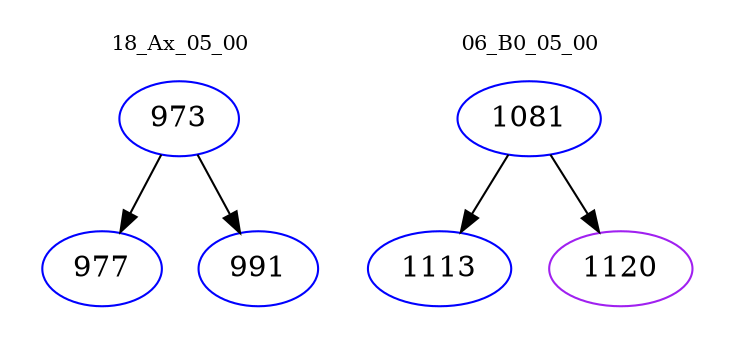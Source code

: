digraph{
subgraph cluster_0 {
color = white
label = "18_Ax_05_00";
fontsize=10;
T0_973 [label="973", color="blue"]
T0_973 -> T0_977 [color="black"]
T0_977 [label="977", color="blue"]
T0_973 -> T0_991 [color="black"]
T0_991 [label="991", color="blue"]
}
subgraph cluster_1 {
color = white
label = "06_B0_05_00";
fontsize=10;
T1_1081 [label="1081", color="blue"]
T1_1081 -> T1_1113 [color="black"]
T1_1113 [label="1113", color="blue"]
T1_1081 -> T1_1120 [color="black"]
T1_1120 [label="1120", color="purple"]
}
}
